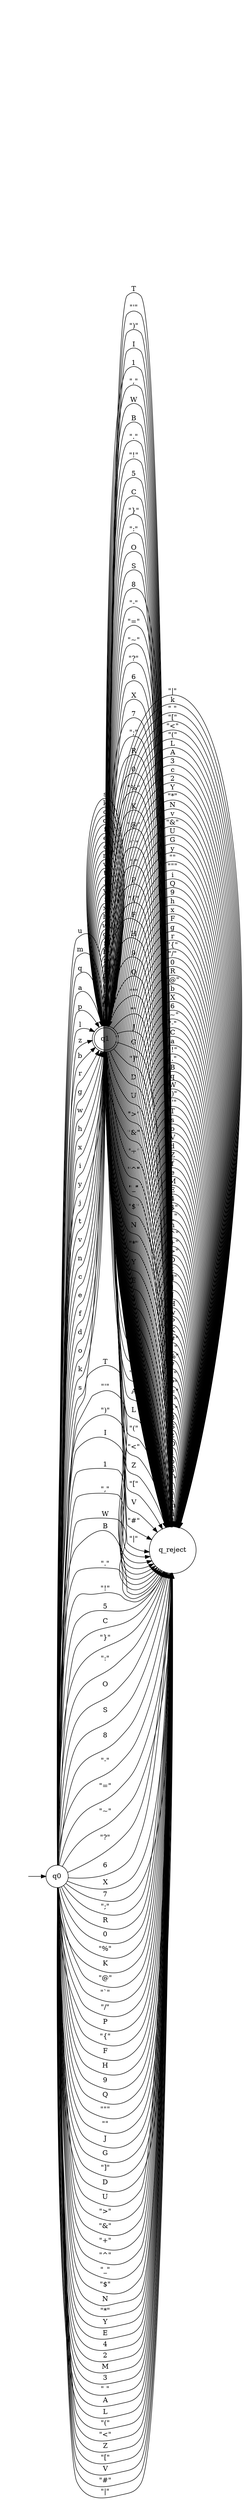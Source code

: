 digraph English_Word_DFA {
	graph [rankdir=LR]
	"" [label="" shape=plaintext]
	q1 [label=q1 shape=doublecircle]
	q_reject [label=q_reject shape=circle]
	q0 [label=q0 shape=circle]
	"" -> q0 [label=""]
	q0 -> q1 [label=u]
	q0 -> q1 [label=m]
	q0 -> q1 [label=q]
	q0 -> q1 [label=a]
	q0 -> q1 [label=p]
	q0 -> q1 [label=l]
	q0 -> q1 [label=z]
	q0 -> q1 [label=b]
	q0 -> q1 [label=r]
	q0 -> q1 [label=g]
	q0 -> q1 [label=w]
	q0 -> q1 [label=h]
	q0 -> q1 [label=x]
	q0 -> q1 [label=i]
	q0 -> q1 [label=y]
	q0 -> q1 [label=j]
	q0 -> q1 [label=t]
	q0 -> q1 [label=v]
	q0 -> q1 [label=n]
	q0 -> q1 [label=c]
	q0 -> q1 [label=e]
	q0 -> q1 [label=f]
	q0 -> q1 [label=d]
	q0 -> q1 [label=o]
	q0 -> q1 [label=k]
	q0 -> q1 [label=s]
	q0 -> q_reject [label=T]
	q0 -> q_reject [label="\"'\""]
	q0 -> q_reject [label="\")\""]
	q0 -> q_reject [label=I]
	q0 -> q_reject [label=1]
	q0 -> q_reject [label="\",\""]
	q0 -> q_reject [label=W]
	q0 -> q_reject [label=B]
	q0 -> q_reject [label="\".\""]
	q0 -> q_reject [label="\"!\""]
	q0 -> q_reject [label=5]
	q0 -> q_reject [label=C]
	q0 -> q_reject [label="\"}\""]
	q0 -> q_reject [label="\":\""]
	q0 -> q_reject [label=O]
	q0 -> q_reject [label=S]
	q0 -> q_reject [label=8]
	q0 -> q_reject [label="\"-\""]
	q0 -> q_reject [label="\"=\""]
	q0 -> q_reject [label="\"~\""]
	q0 -> q_reject [label="\"?\""]
	q0 -> q_reject [label=6]
	q0 -> q_reject [label=X]
	q0 -> q_reject [label=7]
	q0 -> q_reject [label="\";\""]
	q0 -> q_reject [label=R]
	q0 -> q_reject [label=0]
	q0 -> q_reject [label="\"%\""]
	q0 -> q_reject [label=K]
	q0 -> q_reject [label="\"@\""]
	q0 -> q_reject [label="\"`\""]
	q0 -> q_reject [label="\"/\""]
	q0 -> q_reject [label=P]
	q0 -> q_reject [label="\"{\""]
	q0 -> q_reject [label=F]
	q0 -> q_reject [label=H]
	q0 -> q_reject [label=9]
	q0 -> q_reject [label=Q]
	q0 -> q_reject [label="\"\"\""]
	q0 -> q_reject [label="\"\""]
	q0 -> q_reject [label=J]
	q0 -> q_reject [label=G]
	q0 -> q_reject [label="\"]\""]
	q0 -> q_reject [label=D]
	q0 -> q_reject [label=U]
	q0 -> q_reject [label="\">\""]
	q0 -> q_reject [label="\"&\""]
	q0 -> q_reject [label="\"+\""]
	q0 -> q_reject [label="\"^\""]
	q0 -> q_reject [label="\"_\""]
	q0 -> q_reject [label="\"$\""]
	q0 -> q_reject [label=N]
	q0 -> q_reject [label="\"*\""]
	q0 -> q_reject [label=Y]
	q0 -> q_reject [label=E]
	q0 -> q_reject [label=4]
	q0 -> q_reject [label=2]
	q0 -> q_reject [label=M]
	q0 -> q_reject [label=3]
	q0 -> q_reject [label="\" \""]
	q0 -> q_reject [label=A]
	q0 -> q_reject [label=L]
	q0 -> q_reject [label="\"(\""]
	q0 -> q_reject [label="\"<\""]
	q0 -> q_reject [label=Z]
	q0 -> q_reject [label="\"[\""]
	q0 -> q_reject [label=V]
	q0 -> q_reject [label="\"#\""]
	q0 -> q_reject [label="\"|\""]
	q1 -> q1 [label=u]
	q1 -> q1 [label=m]
	q1 -> q1 [label=q]
	q1 -> q1 [label=a]
	q1 -> q1 [label=p]
	q1 -> q1 [label=l]
	q1 -> q1 [label=z]
	q1 -> q1 [label=b]
	q1 -> q1 [label=r]
	q1 -> q1 [label=g]
	q1 -> q1 [label=w]
	q1 -> q1 [label=h]
	q1 -> q1 [label=x]
	q1 -> q1 [label=i]
	q1 -> q1 [label=y]
	q1 -> q1 [label=j]
	q1 -> q1 [label=t]
	q1 -> q1 [label=v]
	q1 -> q1 [label=n]
	q1 -> q1 [label=c]
	q1 -> q1 [label=e]
	q1 -> q1 [label=f]
	q1 -> q1 [label=d]
	q1 -> q1 [label=o]
	q1 -> q1 [label=k]
	q1 -> q1 [label=s]
	q1 -> q_reject [label=T]
	q1 -> q_reject [label="\"'\""]
	q1 -> q_reject [label="\")\""]
	q1 -> q_reject [label=I]
	q1 -> q_reject [label=1]
	q1 -> q_reject [label="\",\""]
	q1 -> q_reject [label=W]
	q1 -> q_reject [label=B]
	q1 -> q_reject [label="\".\""]
	q1 -> q_reject [label="\"!\""]
	q1 -> q_reject [label=5]
	q1 -> q_reject [label=C]
	q1 -> q_reject [label="\"}\""]
	q1 -> q_reject [label="\":\""]
	q1 -> q_reject [label=O]
	q1 -> q_reject [label=S]
	q1 -> q_reject [label=8]
	q1 -> q_reject [label="\"-\""]
	q1 -> q_reject [label="\"=\""]
	q1 -> q_reject [label="\"~\""]
	q1 -> q_reject [label="\"?\""]
	q1 -> q_reject [label=6]
	q1 -> q_reject [label=X]
	q1 -> q_reject [label=7]
	q1 -> q_reject [label="\";\""]
	q1 -> q_reject [label=R]
	q1 -> q_reject [label=0]
	q1 -> q_reject [label="\"%\""]
	q1 -> q_reject [label=K]
	q1 -> q_reject [label="\"@\""]
	q1 -> q_reject [label="\"`\""]
	q1 -> q_reject [label="\"/\""]
	q1 -> q_reject [label=P]
	q1 -> q_reject [label="\"{\""]
	q1 -> q_reject [label=F]
	q1 -> q_reject [label=H]
	q1 -> q_reject [label=9]
	q1 -> q_reject [label=Q]
	q1 -> q_reject [label="\"\"\""]
	q1 -> q_reject [label="\"\""]
	q1 -> q_reject [label=J]
	q1 -> q_reject [label=G]
	q1 -> q_reject [label="\"]\""]
	q1 -> q_reject [label=D]
	q1 -> q_reject [label=U]
	q1 -> q_reject [label="\">\""]
	q1 -> q_reject [label="\"&\""]
	q1 -> q_reject [label="\"+\""]
	q1 -> q_reject [label="\"^\""]
	q1 -> q_reject [label="\"_\""]
	q1 -> q_reject [label="\"$\""]
	q1 -> q_reject [label=N]
	q1 -> q_reject [label="\"*\""]
	q1 -> q_reject [label=Y]
	q1 -> q_reject [label=E]
	q1 -> q_reject [label=4]
	q1 -> q_reject [label=2]
	q1 -> q_reject [label=M]
	q1 -> q_reject [label=3]
	q1 -> q_reject [label="\" \""]
	q1 -> q_reject [label=A]
	q1 -> q_reject [label=L]
	q1 -> q_reject [label="\"(\""]
	q1 -> q_reject [label="\"<\""]
	q1 -> q_reject [label=Z]
	q1 -> q_reject [label="\"[\""]
	q1 -> q_reject [label=V]
	q1 -> q_reject [label="\"#\""]
	q1 -> q_reject [label="\"|\""]
	q_reject -> q_reject [label=u]
	q_reject -> q_reject [label=m]
	q_reject -> q_reject [label=I]
	q_reject -> q_reject [label=1]
	q_reject -> q_reject [label="\",\""]
	q_reject -> q_reject [label=5]
	q_reject -> q_reject [label=p]
	q_reject -> q_reject [label=l]
	q_reject -> q_reject [label=O]
	q_reject -> q_reject [label=z]
	q_reject -> q_reject [label=S]
	q_reject -> q_reject [label=8]
	q_reject -> q_reject [label="\"}\""]
	q_reject -> q_reject [label="\":\""]
	q_reject -> q_reject [label="\"=\""]
	q_reject -> q_reject [label="\"?\""]
	q_reject -> q_reject [label="\";\""]
	q_reject -> q_reject [label=7]
	q_reject -> q_reject [label="\"%\""]
	q_reject -> q_reject [label="\"`\""]
	q_reject -> q_reject [label="\"#\""]
	q_reject -> q_reject [label=K]
	q_reject -> q_reject [label=P]
	q_reject -> q_reject [label=w]
	q_reject -> q_reject [label=H]
	q_reject -> q_reject [label=J]
	q_reject -> q_reject [label=j]
	q_reject -> q_reject [label="\"]\""]
	q_reject -> q_reject [label=t]
	q_reject -> q_reject [label=D]
	q_reject -> q_reject [label="\">\""]
	q_reject -> q_reject [label="\"+\""]
	q_reject -> q_reject [label="\"^\""]
	q_reject -> q_reject [label=n]
	q_reject -> q_reject [label="\"_\""]
	q_reject -> q_reject [label="\"$\""]
	q_reject -> q_reject [label=4]
	q_reject -> q_reject [label=E]
	q_reject -> q_reject [label=M]
	q_reject -> q_reject [label=e]
	q_reject -> q_reject [label=f]
	q_reject -> q_reject [label=Z]
	q_reject -> q_reject [label=d]
	q_reject -> q_reject [label=V]
	q_reject -> q_reject [label=o]
	q_reject -> q_reject [label=s]
	q_reject -> q_reject [label=T]
	q_reject -> q_reject [label="\"'\""]
	q_reject -> q_reject [label="\")\""]
	q_reject -> q_reject [label=W]
	q_reject -> q_reject [label=q]
	q_reject -> q_reject [label=B]
	q_reject -> q_reject [label="\".\""]
	q_reject -> q_reject [label="\"!\""]
	q_reject -> q_reject [label=a]
	q_reject -> q_reject [label=C]
	q_reject -> q_reject [label="\"-\""]
	q_reject -> q_reject [label="\"~\""]
	q_reject -> q_reject [label=6]
	q_reject -> q_reject [label=X]
	q_reject -> q_reject [label=b]
	q_reject -> q_reject [label="\"@\""]
	q_reject -> q_reject [label=R]
	q_reject -> q_reject [label=0]
	q_reject -> q_reject [label="\"/\""]
	q_reject -> q_reject [label="\"{\""]
	q_reject -> q_reject [label=r]
	q_reject -> q_reject [label=g]
	q_reject -> q_reject [label=F]
	q_reject -> q_reject [label=x]
	q_reject -> q_reject [label=h]
	q_reject -> q_reject [label=9]
	q_reject -> q_reject [label=Q]
	q_reject -> q_reject [label=i]
	q_reject -> q_reject [label="\"\"\""]
	q_reject -> q_reject [label="\"\""]
	q_reject -> q_reject [label=y]
	q_reject -> q_reject [label=G]
	q_reject -> q_reject [label=U]
	q_reject -> q_reject [label="\"&\""]
	q_reject -> q_reject [label=v]
	q_reject -> q_reject [label=N]
	q_reject -> q_reject [label="\"*\""]
	q_reject -> q_reject [label=Y]
	q_reject -> q_reject [label=2]
	q_reject -> q_reject [label=c]
	q_reject -> q_reject [label=3]
	q_reject -> q_reject [label=A]
	q_reject -> q_reject [label=L]
	q_reject -> q_reject [label="\"(\""]
	q_reject -> q_reject [label="\"<\""]
	q_reject -> q_reject [label="\"[\""]
	q_reject -> q_reject [label="\" \""]
	q_reject -> q_reject [label=k]
	q_reject -> q_reject [label="\"|\""]
}
